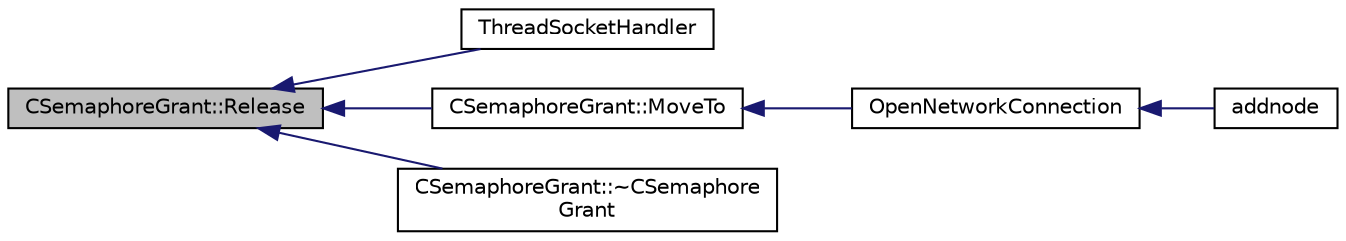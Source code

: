 digraph "CSemaphoreGrant::Release"
{
  edge [fontname="Helvetica",fontsize="10",labelfontname="Helvetica",labelfontsize="10"];
  node [fontname="Helvetica",fontsize="10",shape=record];
  rankdir="LR";
  Node26 [label="CSemaphoreGrant::Release",height=0.2,width=0.4,color="black", fillcolor="grey75", style="filled", fontcolor="black"];
  Node26 -> Node27 [dir="back",color="midnightblue",fontsize="10",style="solid",fontname="Helvetica"];
  Node27 [label="ThreadSocketHandler",height=0.2,width=0.4,color="black", fillcolor="white", style="filled",URL="$net_8cpp.html#aa1111c12121e039bbd8eedb556e4514a"];
  Node26 -> Node28 [dir="back",color="midnightblue",fontsize="10",style="solid",fontname="Helvetica"];
  Node28 [label="CSemaphoreGrant::MoveTo",height=0.2,width=0.4,color="black", fillcolor="white", style="filled",URL="$class_c_semaphore_grant.html#ab3e6f84f304703abc52517b0c8de26cf"];
  Node28 -> Node29 [dir="back",color="midnightblue",fontsize="10",style="solid",fontname="Helvetica"];
  Node29 [label="OpenNetworkConnection",height=0.2,width=0.4,color="black", fillcolor="white", style="filled",URL="$net_8h.html#aa19cb8e6cf23a990e585f2bbf9ece276"];
  Node29 -> Node30 [dir="back",color="midnightblue",fontsize="10",style="solid",fontname="Helvetica"];
  Node30 [label="addnode",height=0.2,width=0.4,color="black", fillcolor="white", style="filled",URL="$rpcnet_8cpp.html#ab455bfd729ba34d3bb55b716e62405a3"];
  Node26 -> Node31 [dir="back",color="midnightblue",fontsize="10",style="solid",fontname="Helvetica"];
  Node31 [label="CSemaphoreGrant::~CSemaphore\lGrant",height=0.2,width=0.4,color="black", fillcolor="white", style="filled",URL="$class_c_semaphore_grant.html#aaba5579eb3ad3647d79e71c9970dcb54"];
}
